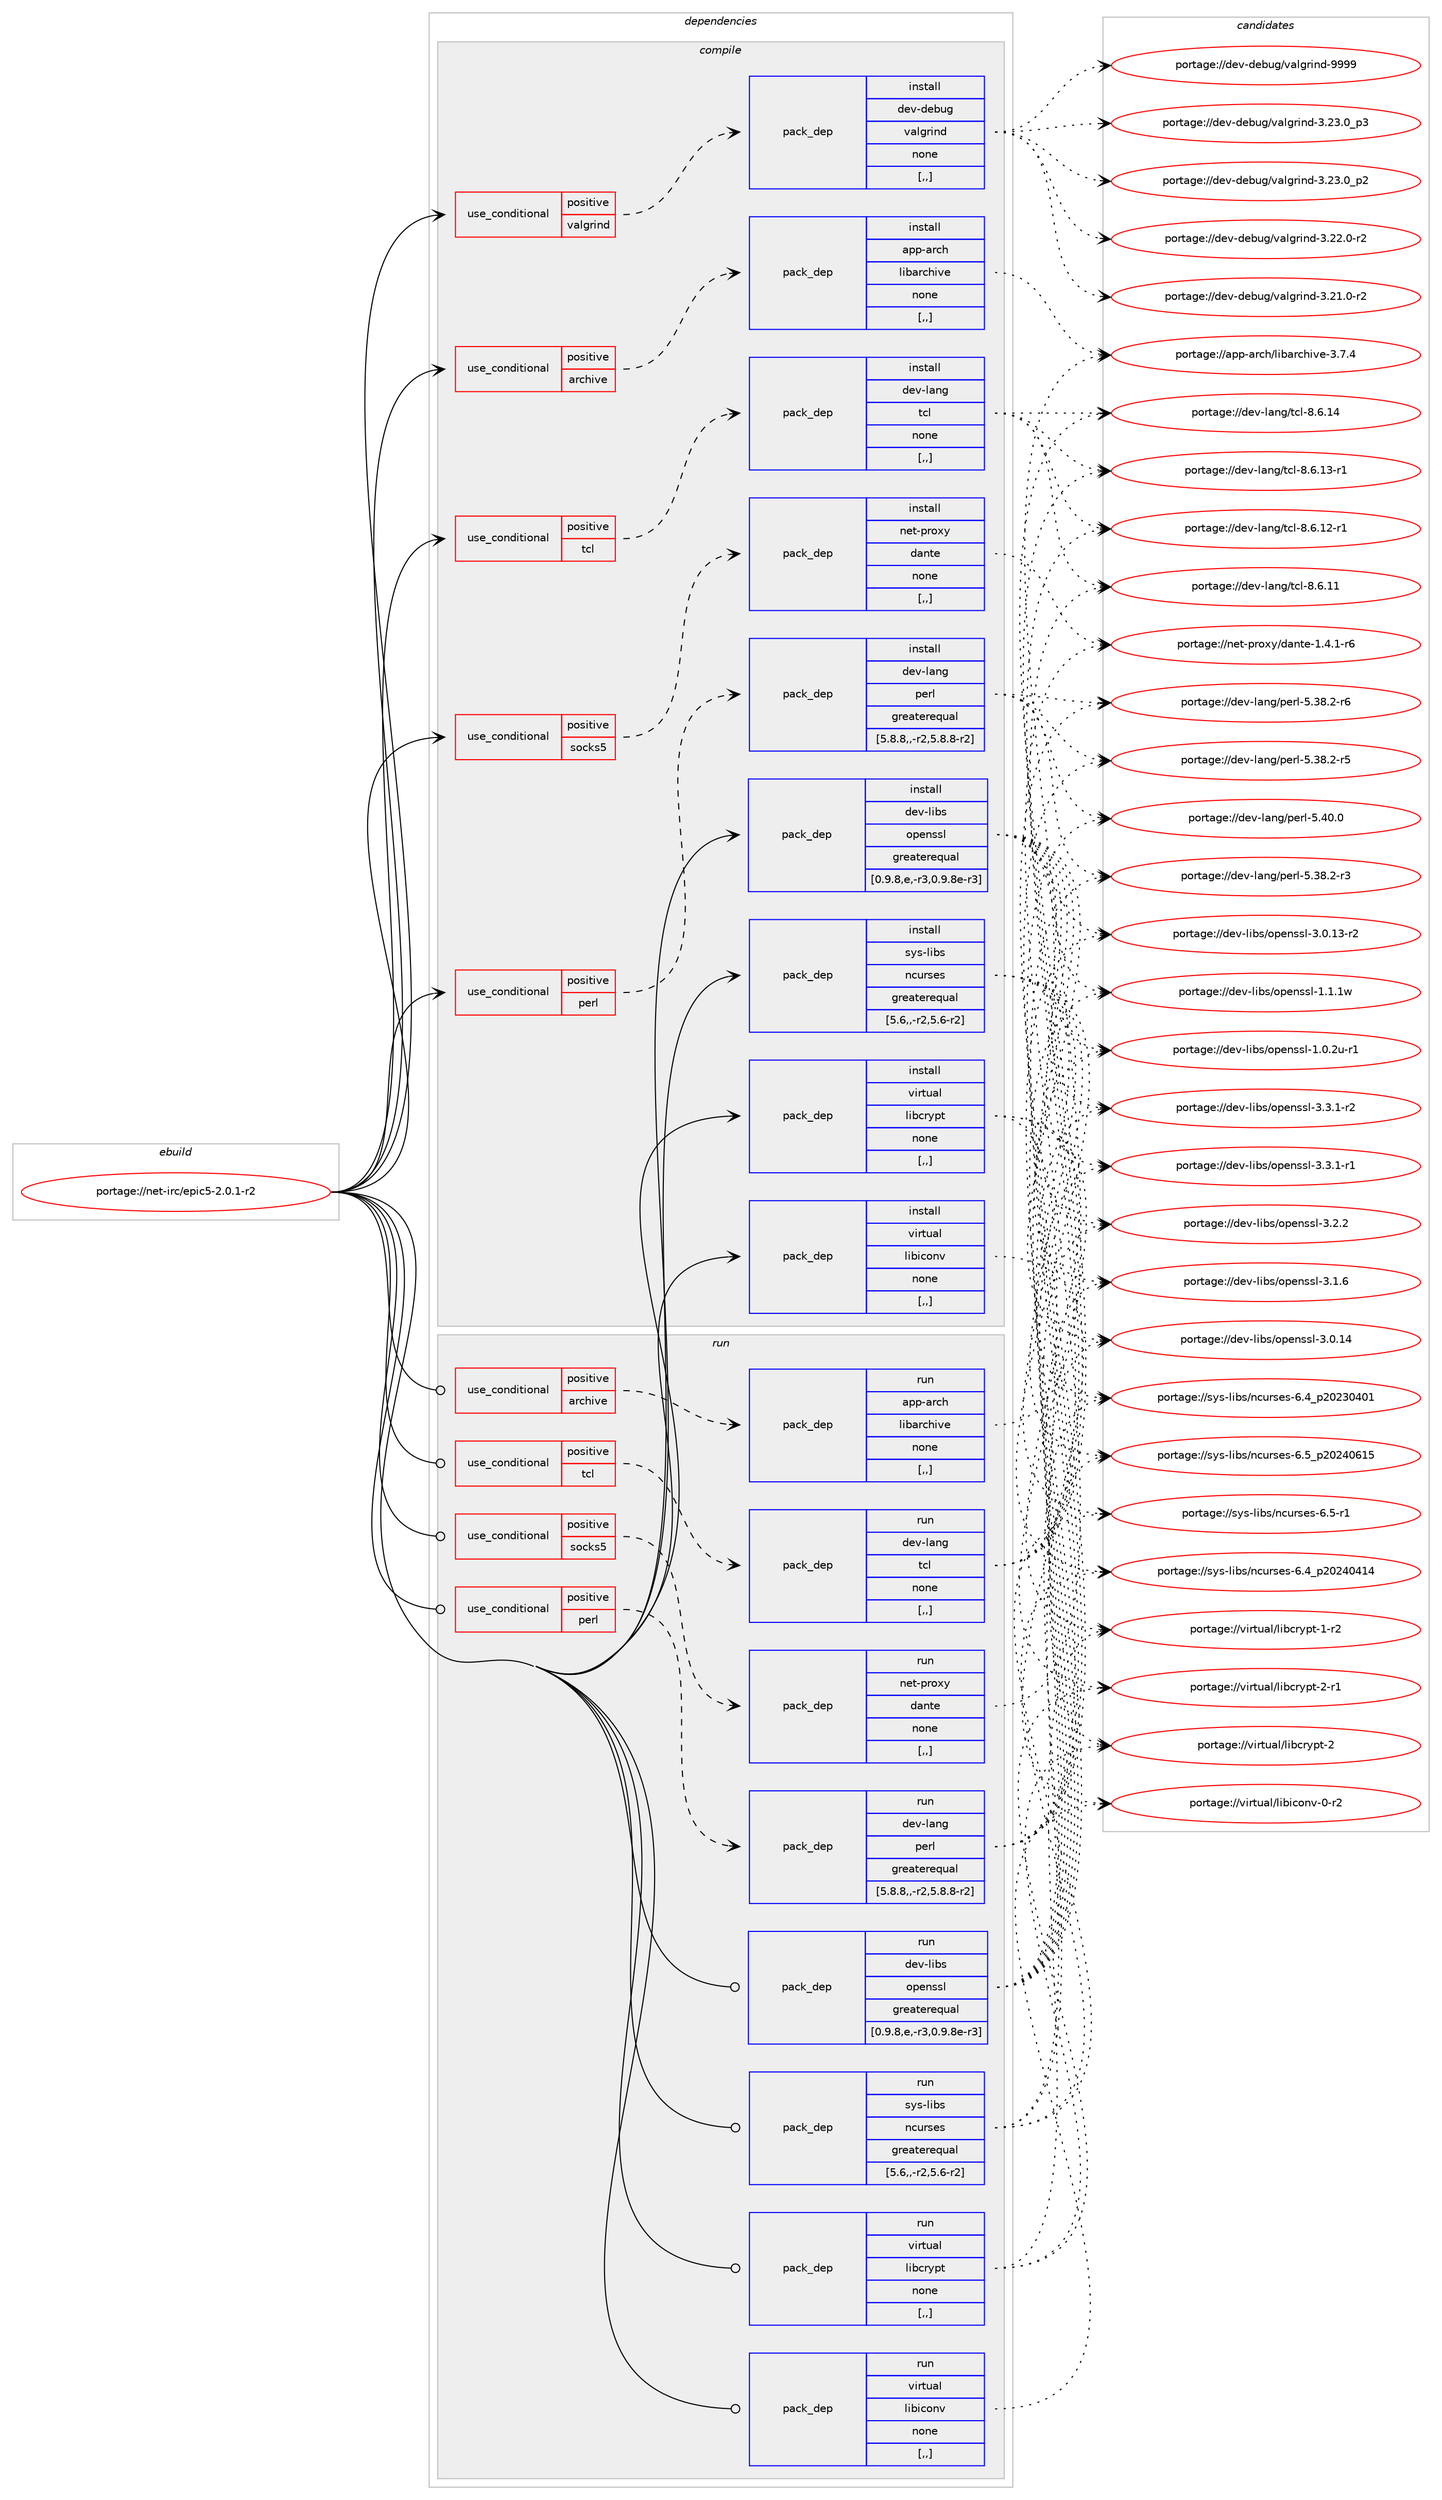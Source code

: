 digraph prolog {

# *************
# Graph options
# *************

newrank=true;
concentrate=true;
compound=true;
graph [rankdir=LR,fontname=Helvetica,fontsize=10,ranksep=1.5];#, ranksep=2.5, nodesep=0.2];
edge  [arrowhead=vee];
node  [fontname=Helvetica,fontsize=10];

# **********
# The ebuild
# **********

subgraph cluster_leftcol {
color=gray;
label=<<i>ebuild</i>>;
id [label="portage://net-irc/epic5-2.0.1-r2", color=red, width=4, href="../net-irc/epic5-2.0.1-r2.svg"];
}

# ****************
# The dependencies
# ****************

subgraph cluster_midcol {
color=gray;
label=<<i>dependencies</i>>;
subgraph cluster_compile {
fillcolor="#eeeeee";
style=filled;
label=<<i>compile</i>>;
subgraph cond28 {
dependency139 [label=<<TABLE BORDER="0" CELLBORDER="1" CELLSPACING="0" CELLPADDING="4"><TR><TD ROWSPAN="3" CELLPADDING="10">use_conditional</TD></TR><TR><TD>positive</TD></TR><TR><TD>archive</TD></TR></TABLE>>, shape=none, color=red];
subgraph pack111 {
dependency140 [label=<<TABLE BORDER="0" CELLBORDER="1" CELLSPACING="0" CELLPADDING="4" WIDTH="220"><TR><TD ROWSPAN="6" CELLPADDING="30">pack_dep</TD></TR><TR><TD WIDTH="110">install</TD></TR><TR><TD>app-arch</TD></TR><TR><TD>libarchive</TD></TR><TR><TD>none</TD></TR><TR><TD>[,,]</TD></TR></TABLE>>, shape=none, color=blue];
}
dependency139:e -> dependency140:w [weight=20,style="dashed",arrowhead="vee"];
}
id:e -> dependency139:w [weight=20,style="solid",arrowhead="vee"];
subgraph cond29 {
dependency141 [label=<<TABLE BORDER="0" CELLBORDER="1" CELLSPACING="0" CELLPADDING="4"><TR><TD ROWSPAN="3" CELLPADDING="10">use_conditional</TD></TR><TR><TD>positive</TD></TR><TR><TD>perl</TD></TR></TABLE>>, shape=none, color=red];
subgraph pack112 {
dependency142 [label=<<TABLE BORDER="0" CELLBORDER="1" CELLSPACING="0" CELLPADDING="4" WIDTH="220"><TR><TD ROWSPAN="6" CELLPADDING="30">pack_dep</TD></TR><TR><TD WIDTH="110">install</TD></TR><TR><TD>dev-lang</TD></TR><TR><TD>perl</TD></TR><TR><TD>greaterequal</TD></TR><TR><TD>[5.8.8,,-r2,5.8.8-r2]</TD></TR></TABLE>>, shape=none, color=blue];
}
dependency141:e -> dependency142:w [weight=20,style="dashed",arrowhead="vee"];
}
id:e -> dependency141:w [weight=20,style="solid",arrowhead="vee"];
subgraph cond30 {
dependency143 [label=<<TABLE BORDER="0" CELLBORDER="1" CELLSPACING="0" CELLPADDING="4"><TR><TD ROWSPAN="3" CELLPADDING="10">use_conditional</TD></TR><TR><TD>positive</TD></TR><TR><TD>socks5</TD></TR></TABLE>>, shape=none, color=red];
subgraph pack113 {
dependency144 [label=<<TABLE BORDER="0" CELLBORDER="1" CELLSPACING="0" CELLPADDING="4" WIDTH="220"><TR><TD ROWSPAN="6" CELLPADDING="30">pack_dep</TD></TR><TR><TD WIDTH="110">install</TD></TR><TR><TD>net-proxy</TD></TR><TR><TD>dante</TD></TR><TR><TD>none</TD></TR><TR><TD>[,,]</TD></TR></TABLE>>, shape=none, color=blue];
}
dependency143:e -> dependency144:w [weight=20,style="dashed",arrowhead="vee"];
}
id:e -> dependency143:w [weight=20,style="solid",arrowhead="vee"];
subgraph cond31 {
dependency145 [label=<<TABLE BORDER="0" CELLBORDER="1" CELLSPACING="0" CELLPADDING="4"><TR><TD ROWSPAN="3" CELLPADDING="10">use_conditional</TD></TR><TR><TD>positive</TD></TR><TR><TD>tcl</TD></TR></TABLE>>, shape=none, color=red];
subgraph pack114 {
dependency146 [label=<<TABLE BORDER="0" CELLBORDER="1" CELLSPACING="0" CELLPADDING="4" WIDTH="220"><TR><TD ROWSPAN="6" CELLPADDING="30">pack_dep</TD></TR><TR><TD WIDTH="110">install</TD></TR><TR><TD>dev-lang</TD></TR><TR><TD>tcl</TD></TR><TR><TD>none</TD></TR><TR><TD>[,,]</TD></TR></TABLE>>, shape=none, color=blue];
}
dependency145:e -> dependency146:w [weight=20,style="dashed",arrowhead="vee"];
}
id:e -> dependency145:w [weight=20,style="solid",arrowhead="vee"];
subgraph cond32 {
dependency147 [label=<<TABLE BORDER="0" CELLBORDER="1" CELLSPACING="0" CELLPADDING="4"><TR><TD ROWSPAN="3" CELLPADDING="10">use_conditional</TD></TR><TR><TD>positive</TD></TR><TR><TD>valgrind</TD></TR></TABLE>>, shape=none, color=red];
subgraph pack115 {
dependency148 [label=<<TABLE BORDER="0" CELLBORDER="1" CELLSPACING="0" CELLPADDING="4" WIDTH="220"><TR><TD ROWSPAN="6" CELLPADDING="30">pack_dep</TD></TR><TR><TD WIDTH="110">install</TD></TR><TR><TD>dev-debug</TD></TR><TR><TD>valgrind</TD></TR><TR><TD>none</TD></TR><TR><TD>[,,]</TD></TR></TABLE>>, shape=none, color=blue];
}
dependency147:e -> dependency148:w [weight=20,style="dashed",arrowhead="vee"];
}
id:e -> dependency147:w [weight=20,style="solid",arrowhead="vee"];
subgraph pack116 {
dependency149 [label=<<TABLE BORDER="0" CELLBORDER="1" CELLSPACING="0" CELLPADDING="4" WIDTH="220"><TR><TD ROWSPAN="6" CELLPADDING="30">pack_dep</TD></TR><TR><TD WIDTH="110">install</TD></TR><TR><TD>dev-libs</TD></TR><TR><TD>openssl</TD></TR><TR><TD>greaterequal</TD></TR><TR><TD>[0.9.8,e,-r3,0.9.8e-r3]</TD></TR></TABLE>>, shape=none, color=blue];
}
id:e -> dependency149:w [weight=20,style="solid",arrowhead="vee"];
subgraph pack117 {
dependency150 [label=<<TABLE BORDER="0" CELLBORDER="1" CELLSPACING="0" CELLPADDING="4" WIDTH="220"><TR><TD ROWSPAN="6" CELLPADDING="30">pack_dep</TD></TR><TR><TD WIDTH="110">install</TD></TR><TR><TD>sys-libs</TD></TR><TR><TD>ncurses</TD></TR><TR><TD>greaterequal</TD></TR><TR><TD>[5.6,,-r2,5.6-r2]</TD></TR></TABLE>>, shape=none, color=blue];
}
id:e -> dependency150:w [weight=20,style="solid",arrowhead="vee"];
subgraph pack118 {
dependency151 [label=<<TABLE BORDER="0" CELLBORDER="1" CELLSPACING="0" CELLPADDING="4" WIDTH="220"><TR><TD ROWSPAN="6" CELLPADDING="30">pack_dep</TD></TR><TR><TD WIDTH="110">install</TD></TR><TR><TD>virtual</TD></TR><TR><TD>libcrypt</TD></TR><TR><TD>none</TD></TR><TR><TD>[,,]</TD></TR></TABLE>>, shape=none, color=blue];
}
id:e -> dependency151:w [weight=20,style="solid",arrowhead="vee"];
subgraph pack119 {
dependency152 [label=<<TABLE BORDER="0" CELLBORDER="1" CELLSPACING="0" CELLPADDING="4" WIDTH="220"><TR><TD ROWSPAN="6" CELLPADDING="30">pack_dep</TD></TR><TR><TD WIDTH="110">install</TD></TR><TR><TD>virtual</TD></TR><TR><TD>libiconv</TD></TR><TR><TD>none</TD></TR><TR><TD>[,,]</TD></TR></TABLE>>, shape=none, color=blue];
}
id:e -> dependency152:w [weight=20,style="solid",arrowhead="vee"];
}
subgraph cluster_compileandrun {
fillcolor="#eeeeee";
style=filled;
label=<<i>compile and run</i>>;
}
subgraph cluster_run {
fillcolor="#eeeeee";
style=filled;
label=<<i>run</i>>;
subgraph cond33 {
dependency153 [label=<<TABLE BORDER="0" CELLBORDER="1" CELLSPACING="0" CELLPADDING="4"><TR><TD ROWSPAN="3" CELLPADDING="10">use_conditional</TD></TR><TR><TD>positive</TD></TR><TR><TD>archive</TD></TR></TABLE>>, shape=none, color=red];
subgraph pack120 {
dependency154 [label=<<TABLE BORDER="0" CELLBORDER="1" CELLSPACING="0" CELLPADDING="4" WIDTH="220"><TR><TD ROWSPAN="6" CELLPADDING="30">pack_dep</TD></TR><TR><TD WIDTH="110">run</TD></TR><TR><TD>app-arch</TD></TR><TR><TD>libarchive</TD></TR><TR><TD>none</TD></TR><TR><TD>[,,]</TD></TR></TABLE>>, shape=none, color=blue];
}
dependency153:e -> dependency154:w [weight=20,style="dashed",arrowhead="vee"];
}
id:e -> dependency153:w [weight=20,style="solid",arrowhead="odot"];
subgraph cond34 {
dependency155 [label=<<TABLE BORDER="0" CELLBORDER="1" CELLSPACING="0" CELLPADDING="4"><TR><TD ROWSPAN="3" CELLPADDING="10">use_conditional</TD></TR><TR><TD>positive</TD></TR><TR><TD>perl</TD></TR></TABLE>>, shape=none, color=red];
subgraph pack121 {
dependency156 [label=<<TABLE BORDER="0" CELLBORDER="1" CELLSPACING="0" CELLPADDING="4" WIDTH="220"><TR><TD ROWSPAN="6" CELLPADDING="30">pack_dep</TD></TR><TR><TD WIDTH="110">run</TD></TR><TR><TD>dev-lang</TD></TR><TR><TD>perl</TD></TR><TR><TD>greaterequal</TD></TR><TR><TD>[5.8.8,,-r2,5.8.8-r2]</TD></TR></TABLE>>, shape=none, color=blue];
}
dependency155:e -> dependency156:w [weight=20,style="dashed",arrowhead="vee"];
}
id:e -> dependency155:w [weight=20,style="solid",arrowhead="odot"];
subgraph cond35 {
dependency157 [label=<<TABLE BORDER="0" CELLBORDER="1" CELLSPACING="0" CELLPADDING="4"><TR><TD ROWSPAN="3" CELLPADDING="10">use_conditional</TD></TR><TR><TD>positive</TD></TR><TR><TD>socks5</TD></TR></TABLE>>, shape=none, color=red];
subgraph pack122 {
dependency158 [label=<<TABLE BORDER="0" CELLBORDER="1" CELLSPACING="0" CELLPADDING="4" WIDTH="220"><TR><TD ROWSPAN="6" CELLPADDING="30">pack_dep</TD></TR><TR><TD WIDTH="110">run</TD></TR><TR><TD>net-proxy</TD></TR><TR><TD>dante</TD></TR><TR><TD>none</TD></TR><TR><TD>[,,]</TD></TR></TABLE>>, shape=none, color=blue];
}
dependency157:e -> dependency158:w [weight=20,style="dashed",arrowhead="vee"];
}
id:e -> dependency157:w [weight=20,style="solid",arrowhead="odot"];
subgraph cond36 {
dependency159 [label=<<TABLE BORDER="0" CELLBORDER="1" CELLSPACING="0" CELLPADDING="4"><TR><TD ROWSPAN="3" CELLPADDING="10">use_conditional</TD></TR><TR><TD>positive</TD></TR><TR><TD>tcl</TD></TR></TABLE>>, shape=none, color=red];
subgraph pack123 {
dependency160 [label=<<TABLE BORDER="0" CELLBORDER="1" CELLSPACING="0" CELLPADDING="4" WIDTH="220"><TR><TD ROWSPAN="6" CELLPADDING="30">pack_dep</TD></TR><TR><TD WIDTH="110">run</TD></TR><TR><TD>dev-lang</TD></TR><TR><TD>tcl</TD></TR><TR><TD>none</TD></TR><TR><TD>[,,]</TD></TR></TABLE>>, shape=none, color=blue];
}
dependency159:e -> dependency160:w [weight=20,style="dashed",arrowhead="vee"];
}
id:e -> dependency159:w [weight=20,style="solid",arrowhead="odot"];
subgraph pack124 {
dependency161 [label=<<TABLE BORDER="0" CELLBORDER="1" CELLSPACING="0" CELLPADDING="4" WIDTH="220"><TR><TD ROWSPAN="6" CELLPADDING="30">pack_dep</TD></TR><TR><TD WIDTH="110">run</TD></TR><TR><TD>dev-libs</TD></TR><TR><TD>openssl</TD></TR><TR><TD>greaterequal</TD></TR><TR><TD>[0.9.8,e,-r3,0.9.8e-r3]</TD></TR></TABLE>>, shape=none, color=blue];
}
id:e -> dependency161:w [weight=20,style="solid",arrowhead="odot"];
subgraph pack125 {
dependency162 [label=<<TABLE BORDER="0" CELLBORDER="1" CELLSPACING="0" CELLPADDING="4" WIDTH="220"><TR><TD ROWSPAN="6" CELLPADDING="30">pack_dep</TD></TR><TR><TD WIDTH="110">run</TD></TR><TR><TD>sys-libs</TD></TR><TR><TD>ncurses</TD></TR><TR><TD>greaterequal</TD></TR><TR><TD>[5.6,,-r2,5.6-r2]</TD></TR></TABLE>>, shape=none, color=blue];
}
id:e -> dependency162:w [weight=20,style="solid",arrowhead="odot"];
subgraph pack126 {
dependency163 [label=<<TABLE BORDER="0" CELLBORDER="1" CELLSPACING="0" CELLPADDING="4" WIDTH="220"><TR><TD ROWSPAN="6" CELLPADDING="30">pack_dep</TD></TR><TR><TD WIDTH="110">run</TD></TR><TR><TD>virtual</TD></TR><TR><TD>libcrypt</TD></TR><TR><TD>none</TD></TR><TR><TD>[,,]</TD></TR></TABLE>>, shape=none, color=blue];
}
id:e -> dependency163:w [weight=20,style="solid",arrowhead="odot"];
subgraph pack127 {
dependency164 [label=<<TABLE BORDER="0" CELLBORDER="1" CELLSPACING="0" CELLPADDING="4" WIDTH="220"><TR><TD ROWSPAN="6" CELLPADDING="30">pack_dep</TD></TR><TR><TD WIDTH="110">run</TD></TR><TR><TD>virtual</TD></TR><TR><TD>libiconv</TD></TR><TR><TD>none</TD></TR><TR><TD>[,,]</TD></TR></TABLE>>, shape=none, color=blue];
}
id:e -> dependency164:w [weight=20,style="solid",arrowhead="odot"];
}
}

# **************
# The candidates
# **************

subgraph cluster_choices {
rank=same;
color=gray;
label=<<i>candidates</i>>;

subgraph choice111 {
color=black;
nodesep=1;
choice9711211245971149910447108105989711499104105118101455146554652 [label="portage://app-arch/libarchive-3.7.4", color=red, width=4,href="../app-arch/libarchive-3.7.4.svg"];
dependency140:e -> choice9711211245971149910447108105989711499104105118101455146554652:w [style=dotted,weight="100"];
}
subgraph choice112 {
color=black;
nodesep=1;
choice10010111845108971101034711210111410845534652484648 [label="portage://dev-lang/perl-5.40.0", color=red, width=4,href="../dev-lang/perl-5.40.0.svg"];
choice100101118451089711010347112101114108455346515646504511454 [label="portage://dev-lang/perl-5.38.2-r6", color=red, width=4,href="../dev-lang/perl-5.38.2-r6.svg"];
choice100101118451089711010347112101114108455346515646504511453 [label="portage://dev-lang/perl-5.38.2-r5", color=red, width=4,href="../dev-lang/perl-5.38.2-r5.svg"];
choice100101118451089711010347112101114108455346515646504511451 [label="portage://dev-lang/perl-5.38.2-r3", color=red, width=4,href="../dev-lang/perl-5.38.2-r3.svg"];
dependency142:e -> choice10010111845108971101034711210111410845534652484648:w [style=dotted,weight="100"];
dependency142:e -> choice100101118451089711010347112101114108455346515646504511454:w [style=dotted,weight="100"];
dependency142:e -> choice100101118451089711010347112101114108455346515646504511453:w [style=dotted,weight="100"];
dependency142:e -> choice100101118451089711010347112101114108455346515646504511451:w [style=dotted,weight="100"];
}
subgraph choice113 {
color=black;
nodesep=1;
choice1101011164511211411112012147100971101161014549465246494511454 [label="portage://net-proxy/dante-1.4.1-r6", color=red, width=4,href="../net-proxy/dante-1.4.1-r6.svg"];
dependency144:e -> choice1101011164511211411112012147100971101161014549465246494511454:w [style=dotted,weight="100"];
}
subgraph choice114 {
color=black;
nodesep=1;
choice1001011184510897110103471169910845564654464952 [label="portage://dev-lang/tcl-8.6.14", color=red, width=4,href="../dev-lang/tcl-8.6.14.svg"];
choice10010111845108971101034711699108455646544649514511449 [label="portage://dev-lang/tcl-8.6.13-r1", color=red, width=4,href="../dev-lang/tcl-8.6.13-r1.svg"];
choice10010111845108971101034711699108455646544649504511449 [label="portage://dev-lang/tcl-8.6.12-r1", color=red, width=4,href="../dev-lang/tcl-8.6.12-r1.svg"];
choice1001011184510897110103471169910845564654464949 [label="portage://dev-lang/tcl-8.6.11", color=red, width=4,href="../dev-lang/tcl-8.6.11.svg"];
dependency146:e -> choice1001011184510897110103471169910845564654464952:w [style=dotted,weight="100"];
dependency146:e -> choice10010111845108971101034711699108455646544649514511449:w [style=dotted,weight="100"];
dependency146:e -> choice10010111845108971101034711699108455646544649504511449:w [style=dotted,weight="100"];
dependency146:e -> choice1001011184510897110103471169910845564654464949:w [style=dotted,weight="100"];
}
subgraph choice115 {
color=black;
nodesep=1;
choice100101118451001019811710347118971081031141051101004557575757 [label="portage://dev-debug/valgrind-9999", color=red, width=4,href="../dev-debug/valgrind-9999.svg"];
choice10010111845100101981171034711897108103114105110100455146505146489511251 [label="portage://dev-debug/valgrind-3.23.0_p3", color=red, width=4,href="../dev-debug/valgrind-3.23.0_p3.svg"];
choice10010111845100101981171034711897108103114105110100455146505146489511250 [label="portage://dev-debug/valgrind-3.23.0_p2", color=red, width=4,href="../dev-debug/valgrind-3.23.0_p2.svg"];
choice10010111845100101981171034711897108103114105110100455146505046484511450 [label="portage://dev-debug/valgrind-3.22.0-r2", color=red, width=4,href="../dev-debug/valgrind-3.22.0-r2.svg"];
choice10010111845100101981171034711897108103114105110100455146504946484511450 [label="portage://dev-debug/valgrind-3.21.0-r2", color=red, width=4,href="../dev-debug/valgrind-3.21.0-r2.svg"];
dependency148:e -> choice100101118451001019811710347118971081031141051101004557575757:w [style=dotted,weight="100"];
dependency148:e -> choice10010111845100101981171034711897108103114105110100455146505146489511251:w [style=dotted,weight="100"];
dependency148:e -> choice10010111845100101981171034711897108103114105110100455146505146489511250:w [style=dotted,weight="100"];
dependency148:e -> choice10010111845100101981171034711897108103114105110100455146505046484511450:w [style=dotted,weight="100"];
dependency148:e -> choice10010111845100101981171034711897108103114105110100455146504946484511450:w [style=dotted,weight="100"];
}
subgraph choice116 {
color=black;
nodesep=1;
choice1001011184510810598115471111121011101151151084551465146494511450 [label="portage://dev-libs/openssl-3.3.1-r2", color=red, width=4,href="../dev-libs/openssl-3.3.1-r2.svg"];
choice1001011184510810598115471111121011101151151084551465146494511449 [label="portage://dev-libs/openssl-3.3.1-r1", color=red, width=4,href="../dev-libs/openssl-3.3.1-r1.svg"];
choice100101118451081059811547111112101110115115108455146504650 [label="portage://dev-libs/openssl-3.2.2", color=red, width=4,href="../dev-libs/openssl-3.2.2.svg"];
choice100101118451081059811547111112101110115115108455146494654 [label="portage://dev-libs/openssl-3.1.6", color=red, width=4,href="../dev-libs/openssl-3.1.6.svg"];
choice10010111845108105981154711111210111011511510845514648464952 [label="portage://dev-libs/openssl-3.0.14", color=red, width=4,href="../dev-libs/openssl-3.0.14.svg"];
choice100101118451081059811547111112101110115115108455146484649514511450 [label="portage://dev-libs/openssl-3.0.13-r2", color=red, width=4,href="../dev-libs/openssl-3.0.13-r2.svg"];
choice100101118451081059811547111112101110115115108454946494649119 [label="portage://dev-libs/openssl-1.1.1w", color=red, width=4,href="../dev-libs/openssl-1.1.1w.svg"];
choice1001011184510810598115471111121011101151151084549464846501174511449 [label="portage://dev-libs/openssl-1.0.2u-r1", color=red, width=4,href="../dev-libs/openssl-1.0.2u-r1.svg"];
dependency149:e -> choice1001011184510810598115471111121011101151151084551465146494511450:w [style=dotted,weight="100"];
dependency149:e -> choice1001011184510810598115471111121011101151151084551465146494511449:w [style=dotted,weight="100"];
dependency149:e -> choice100101118451081059811547111112101110115115108455146504650:w [style=dotted,weight="100"];
dependency149:e -> choice100101118451081059811547111112101110115115108455146494654:w [style=dotted,weight="100"];
dependency149:e -> choice10010111845108105981154711111210111011511510845514648464952:w [style=dotted,weight="100"];
dependency149:e -> choice100101118451081059811547111112101110115115108455146484649514511450:w [style=dotted,weight="100"];
dependency149:e -> choice100101118451081059811547111112101110115115108454946494649119:w [style=dotted,weight="100"];
dependency149:e -> choice1001011184510810598115471111121011101151151084549464846501174511449:w [style=dotted,weight="100"];
}
subgraph choice117 {
color=black;
nodesep=1;
choice1151211154510810598115471109911711411510111545544653951125048505248544953 [label="portage://sys-libs/ncurses-6.5_p20240615", color=red, width=4,href="../sys-libs/ncurses-6.5_p20240615.svg"];
choice11512111545108105981154711099117114115101115455446534511449 [label="portage://sys-libs/ncurses-6.5-r1", color=red, width=4,href="../sys-libs/ncurses-6.5-r1.svg"];
choice1151211154510810598115471109911711411510111545544652951125048505248524952 [label="portage://sys-libs/ncurses-6.4_p20240414", color=red, width=4,href="../sys-libs/ncurses-6.4_p20240414.svg"];
choice1151211154510810598115471109911711411510111545544652951125048505148524849 [label="portage://sys-libs/ncurses-6.4_p20230401", color=red, width=4,href="../sys-libs/ncurses-6.4_p20230401.svg"];
dependency150:e -> choice1151211154510810598115471109911711411510111545544653951125048505248544953:w [style=dotted,weight="100"];
dependency150:e -> choice11512111545108105981154711099117114115101115455446534511449:w [style=dotted,weight="100"];
dependency150:e -> choice1151211154510810598115471109911711411510111545544652951125048505248524952:w [style=dotted,weight="100"];
dependency150:e -> choice1151211154510810598115471109911711411510111545544652951125048505148524849:w [style=dotted,weight="100"];
}
subgraph choice118 {
color=black;
nodesep=1;
choice1181051141161179710847108105989911412111211645504511449 [label="portage://virtual/libcrypt-2-r1", color=red, width=4,href="../virtual/libcrypt-2-r1.svg"];
choice118105114116117971084710810598991141211121164550 [label="portage://virtual/libcrypt-2", color=red, width=4,href="../virtual/libcrypt-2.svg"];
choice1181051141161179710847108105989911412111211645494511450 [label="portage://virtual/libcrypt-1-r2", color=red, width=4,href="../virtual/libcrypt-1-r2.svg"];
dependency151:e -> choice1181051141161179710847108105989911412111211645504511449:w [style=dotted,weight="100"];
dependency151:e -> choice118105114116117971084710810598991141211121164550:w [style=dotted,weight="100"];
dependency151:e -> choice1181051141161179710847108105989911412111211645494511450:w [style=dotted,weight="100"];
}
subgraph choice119 {
color=black;
nodesep=1;
choice1181051141161179710847108105981059911111011845484511450 [label="portage://virtual/libiconv-0-r2", color=red, width=4,href="../virtual/libiconv-0-r2.svg"];
dependency152:e -> choice1181051141161179710847108105981059911111011845484511450:w [style=dotted,weight="100"];
}
subgraph choice120 {
color=black;
nodesep=1;
choice9711211245971149910447108105989711499104105118101455146554652 [label="portage://app-arch/libarchive-3.7.4", color=red, width=4,href="../app-arch/libarchive-3.7.4.svg"];
dependency154:e -> choice9711211245971149910447108105989711499104105118101455146554652:w [style=dotted,weight="100"];
}
subgraph choice121 {
color=black;
nodesep=1;
choice10010111845108971101034711210111410845534652484648 [label="portage://dev-lang/perl-5.40.0", color=red, width=4,href="../dev-lang/perl-5.40.0.svg"];
choice100101118451089711010347112101114108455346515646504511454 [label="portage://dev-lang/perl-5.38.2-r6", color=red, width=4,href="../dev-lang/perl-5.38.2-r6.svg"];
choice100101118451089711010347112101114108455346515646504511453 [label="portage://dev-lang/perl-5.38.2-r5", color=red, width=4,href="../dev-lang/perl-5.38.2-r5.svg"];
choice100101118451089711010347112101114108455346515646504511451 [label="portage://dev-lang/perl-5.38.2-r3", color=red, width=4,href="../dev-lang/perl-5.38.2-r3.svg"];
dependency156:e -> choice10010111845108971101034711210111410845534652484648:w [style=dotted,weight="100"];
dependency156:e -> choice100101118451089711010347112101114108455346515646504511454:w [style=dotted,weight="100"];
dependency156:e -> choice100101118451089711010347112101114108455346515646504511453:w [style=dotted,weight="100"];
dependency156:e -> choice100101118451089711010347112101114108455346515646504511451:w [style=dotted,weight="100"];
}
subgraph choice122 {
color=black;
nodesep=1;
choice1101011164511211411112012147100971101161014549465246494511454 [label="portage://net-proxy/dante-1.4.1-r6", color=red, width=4,href="../net-proxy/dante-1.4.1-r6.svg"];
dependency158:e -> choice1101011164511211411112012147100971101161014549465246494511454:w [style=dotted,weight="100"];
}
subgraph choice123 {
color=black;
nodesep=1;
choice1001011184510897110103471169910845564654464952 [label="portage://dev-lang/tcl-8.6.14", color=red, width=4,href="../dev-lang/tcl-8.6.14.svg"];
choice10010111845108971101034711699108455646544649514511449 [label="portage://dev-lang/tcl-8.6.13-r1", color=red, width=4,href="../dev-lang/tcl-8.6.13-r1.svg"];
choice10010111845108971101034711699108455646544649504511449 [label="portage://dev-lang/tcl-8.6.12-r1", color=red, width=4,href="../dev-lang/tcl-8.6.12-r1.svg"];
choice1001011184510897110103471169910845564654464949 [label="portage://dev-lang/tcl-8.6.11", color=red, width=4,href="../dev-lang/tcl-8.6.11.svg"];
dependency160:e -> choice1001011184510897110103471169910845564654464952:w [style=dotted,weight="100"];
dependency160:e -> choice10010111845108971101034711699108455646544649514511449:w [style=dotted,weight="100"];
dependency160:e -> choice10010111845108971101034711699108455646544649504511449:w [style=dotted,weight="100"];
dependency160:e -> choice1001011184510897110103471169910845564654464949:w [style=dotted,weight="100"];
}
subgraph choice124 {
color=black;
nodesep=1;
choice1001011184510810598115471111121011101151151084551465146494511450 [label="portage://dev-libs/openssl-3.3.1-r2", color=red, width=4,href="../dev-libs/openssl-3.3.1-r2.svg"];
choice1001011184510810598115471111121011101151151084551465146494511449 [label="portage://dev-libs/openssl-3.3.1-r1", color=red, width=4,href="../dev-libs/openssl-3.3.1-r1.svg"];
choice100101118451081059811547111112101110115115108455146504650 [label="portage://dev-libs/openssl-3.2.2", color=red, width=4,href="../dev-libs/openssl-3.2.2.svg"];
choice100101118451081059811547111112101110115115108455146494654 [label="portage://dev-libs/openssl-3.1.6", color=red, width=4,href="../dev-libs/openssl-3.1.6.svg"];
choice10010111845108105981154711111210111011511510845514648464952 [label="portage://dev-libs/openssl-3.0.14", color=red, width=4,href="../dev-libs/openssl-3.0.14.svg"];
choice100101118451081059811547111112101110115115108455146484649514511450 [label="portage://dev-libs/openssl-3.0.13-r2", color=red, width=4,href="../dev-libs/openssl-3.0.13-r2.svg"];
choice100101118451081059811547111112101110115115108454946494649119 [label="portage://dev-libs/openssl-1.1.1w", color=red, width=4,href="../dev-libs/openssl-1.1.1w.svg"];
choice1001011184510810598115471111121011101151151084549464846501174511449 [label="portage://dev-libs/openssl-1.0.2u-r1", color=red, width=4,href="../dev-libs/openssl-1.0.2u-r1.svg"];
dependency161:e -> choice1001011184510810598115471111121011101151151084551465146494511450:w [style=dotted,weight="100"];
dependency161:e -> choice1001011184510810598115471111121011101151151084551465146494511449:w [style=dotted,weight="100"];
dependency161:e -> choice100101118451081059811547111112101110115115108455146504650:w [style=dotted,weight="100"];
dependency161:e -> choice100101118451081059811547111112101110115115108455146494654:w [style=dotted,weight="100"];
dependency161:e -> choice10010111845108105981154711111210111011511510845514648464952:w [style=dotted,weight="100"];
dependency161:e -> choice100101118451081059811547111112101110115115108455146484649514511450:w [style=dotted,weight="100"];
dependency161:e -> choice100101118451081059811547111112101110115115108454946494649119:w [style=dotted,weight="100"];
dependency161:e -> choice1001011184510810598115471111121011101151151084549464846501174511449:w [style=dotted,weight="100"];
}
subgraph choice125 {
color=black;
nodesep=1;
choice1151211154510810598115471109911711411510111545544653951125048505248544953 [label="portage://sys-libs/ncurses-6.5_p20240615", color=red, width=4,href="../sys-libs/ncurses-6.5_p20240615.svg"];
choice11512111545108105981154711099117114115101115455446534511449 [label="portage://sys-libs/ncurses-6.5-r1", color=red, width=4,href="../sys-libs/ncurses-6.5-r1.svg"];
choice1151211154510810598115471109911711411510111545544652951125048505248524952 [label="portage://sys-libs/ncurses-6.4_p20240414", color=red, width=4,href="../sys-libs/ncurses-6.4_p20240414.svg"];
choice1151211154510810598115471109911711411510111545544652951125048505148524849 [label="portage://sys-libs/ncurses-6.4_p20230401", color=red, width=4,href="../sys-libs/ncurses-6.4_p20230401.svg"];
dependency162:e -> choice1151211154510810598115471109911711411510111545544653951125048505248544953:w [style=dotted,weight="100"];
dependency162:e -> choice11512111545108105981154711099117114115101115455446534511449:w [style=dotted,weight="100"];
dependency162:e -> choice1151211154510810598115471109911711411510111545544652951125048505248524952:w [style=dotted,weight="100"];
dependency162:e -> choice1151211154510810598115471109911711411510111545544652951125048505148524849:w [style=dotted,weight="100"];
}
subgraph choice126 {
color=black;
nodesep=1;
choice1181051141161179710847108105989911412111211645504511449 [label="portage://virtual/libcrypt-2-r1", color=red, width=4,href="../virtual/libcrypt-2-r1.svg"];
choice118105114116117971084710810598991141211121164550 [label="portage://virtual/libcrypt-2", color=red, width=4,href="../virtual/libcrypt-2.svg"];
choice1181051141161179710847108105989911412111211645494511450 [label="portage://virtual/libcrypt-1-r2", color=red, width=4,href="../virtual/libcrypt-1-r2.svg"];
dependency163:e -> choice1181051141161179710847108105989911412111211645504511449:w [style=dotted,weight="100"];
dependency163:e -> choice118105114116117971084710810598991141211121164550:w [style=dotted,weight="100"];
dependency163:e -> choice1181051141161179710847108105989911412111211645494511450:w [style=dotted,weight="100"];
}
subgraph choice127 {
color=black;
nodesep=1;
choice1181051141161179710847108105981059911111011845484511450 [label="portage://virtual/libiconv-0-r2", color=red, width=4,href="../virtual/libiconv-0-r2.svg"];
dependency164:e -> choice1181051141161179710847108105981059911111011845484511450:w [style=dotted,weight="100"];
}
}

}
